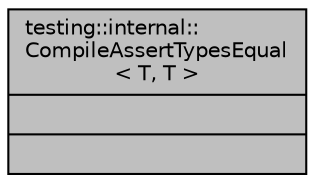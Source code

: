 digraph "testing::internal::CompileAssertTypesEqual&lt; T, T &gt;"
{
 // LATEX_PDF_SIZE
  edge [fontname="Helvetica",fontsize="10",labelfontname="Helvetica",labelfontsize="10"];
  node [fontname="Helvetica",fontsize="10",shape=record];
  Node1 [label="{testing::internal::\lCompileAssertTypesEqual\l\< T, T \>\n||}",height=0.2,width=0.4,color="black", fillcolor="grey75", style="filled", fontcolor="black",tooltip=" "];
}
